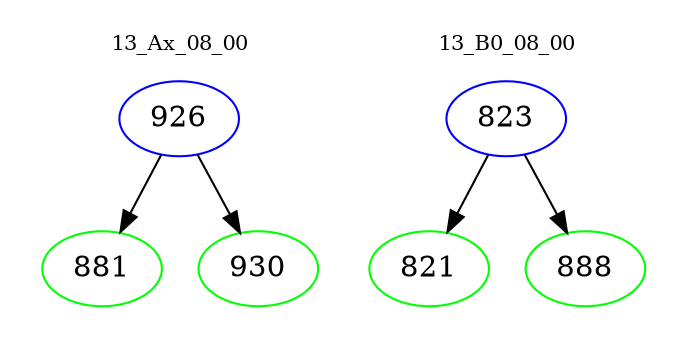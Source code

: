 digraph{
subgraph cluster_0 {
color = white
label = "13_Ax_08_00";
fontsize=10;
T0_926 [label="926", color="blue"]
T0_926 -> T0_881 [color="black"]
T0_881 [label="881", color="green"]
T0_926 -> T0_930 [color="black"]
T0_930 [label="930", color="green"]
}
subgraph cluster_1 {
color = white
label = "13_B0_08_00";
fontsize=10;
T1_823 [label="823", color="blue"]
T1_823 -> T1_821 [color="black"]
T1_821 [label="821", color="green"]
T1_823 -> T1_888 [color="black"]
T1_888 [label="888", color="green"]
}
}
